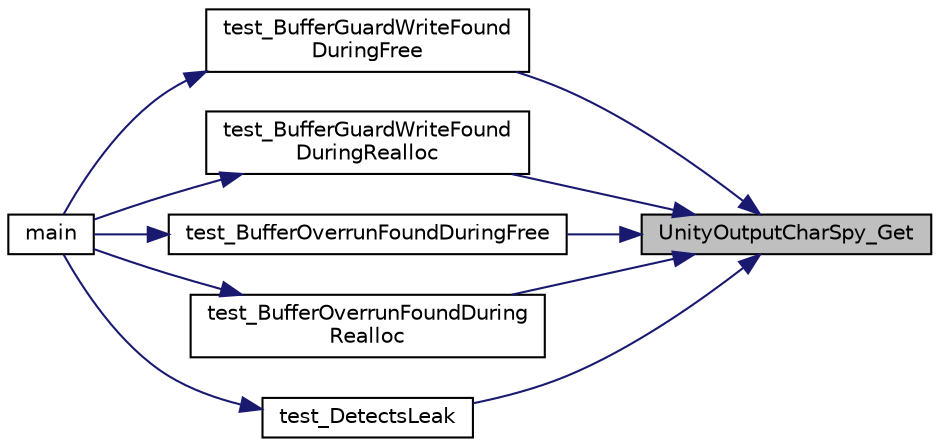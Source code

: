 digraph "UnityOutputCharSpy_Get"
{
 // LATEX_PDF_SIZE
  edge [fontname="Helvetica",fontsize="10",labelfontname="Helvetica",labelfontsize="10"];
  node [fontname="Helvetica",fontsize="10",shape=record];
  rankdir="RL";
  Node1 [label="UnityOutputCharSpy_Get",height=0.2,width=0.4,color="black", fillcolor="grey75", style="filled", fontcolor="black",tooltip=" "];
  Node1 -> Node2 [dir="back",color="midnightblue",fontsize="10",style="solid",fontname="Helvetica"];
  Node2 [label="test_BufferGuardWriteFound\lDuringFree",height=0.2,width=0.4,color="black", fillcolor="white", style="filled",URL="$d4/d81/a00110.html#ae6724f64521a62c555f4770b98518ba7",tooltip=" "];
  Node2 -> Node3 [dir="back",color="midnightblue",fontsize="10",style="solid",fontname="Helvetica"];
  Node3 [label="main",height=0.2,width=0.4,color="black", fillcolor="white", style="filled",URL="$d4/d81/a00110.html#a840291bc02cba5474a4cb46a9b9566fe",tooltip=" "];
  Node1 -> Node4 [dir="back",color="midnightblue",fontsize="10",style="solid",fontname="Helvetica"];
  Node4 [label="test_BufferGuardWriteFound\lDuringRealloc",height=0.2,width=0.4,color="black", fillcolor="white", style="filled",URL="$d4/d81/a00110.html#a5271e9c2ecb7cbede7696bf148301f71",tooltip=" "];
  Node4 -> Node3 [dir="back",color="midnightblue",fontsize="10",style="solid",fontname="Helvetica"];
  Node1 -> Node5 [dir="back",color="midnightblue",fontsize="10",style="solid",fontname="Helvetica"];
  Node5 [label="test_BufferOverrunFoundDuringFree",height=0.2,width=0.4,color="black", fillcolor="white", style="filled",URL="$d4/d81/a00110.html#af555242449b3827a8fecfcfb665cda98",tooltip=" "];
  Node5 -> Node3 [dir="back",color="midnightblue",fontsize="10",style="solid",fontname="Helvetica"];
  Node1 -> Node6 [dir="back",color="midnightblue",fontsize="10",style="solid",fontname="Helvetica"];
  Node6 [label="test_BufferOverrunFoundDuring\lRealloc",height=0.2,width=0.4,color="black", fillcolor="white", style="filled",URL="$d4/d81/a00110.html#aec11c3ad3e06b187d0c9450df994d56d",tooltip=" "];
  Node6 -> Node3 [dir="back",color="midnightblue",fontsize="10",style="solid",fontname="Helvetica"];
  Node1 -> Node7 [dir="back",color="midnightblue",fontsize="10",style="solid",fontname="Helvetica"];
  Node7 [label="test_DetectsLeak",height=0.2,width=0.4,color="black", fillcolor="white", style="filled",URL="$d4/d81/a00110.html#a3289e9aee70105b50c32edec9898a9a3",tooltip=" "];
  Node7 -> Node3 [dir="back",color="midnightblue",fontsize="10",style="solid",fontname="Helvetica"];
}
